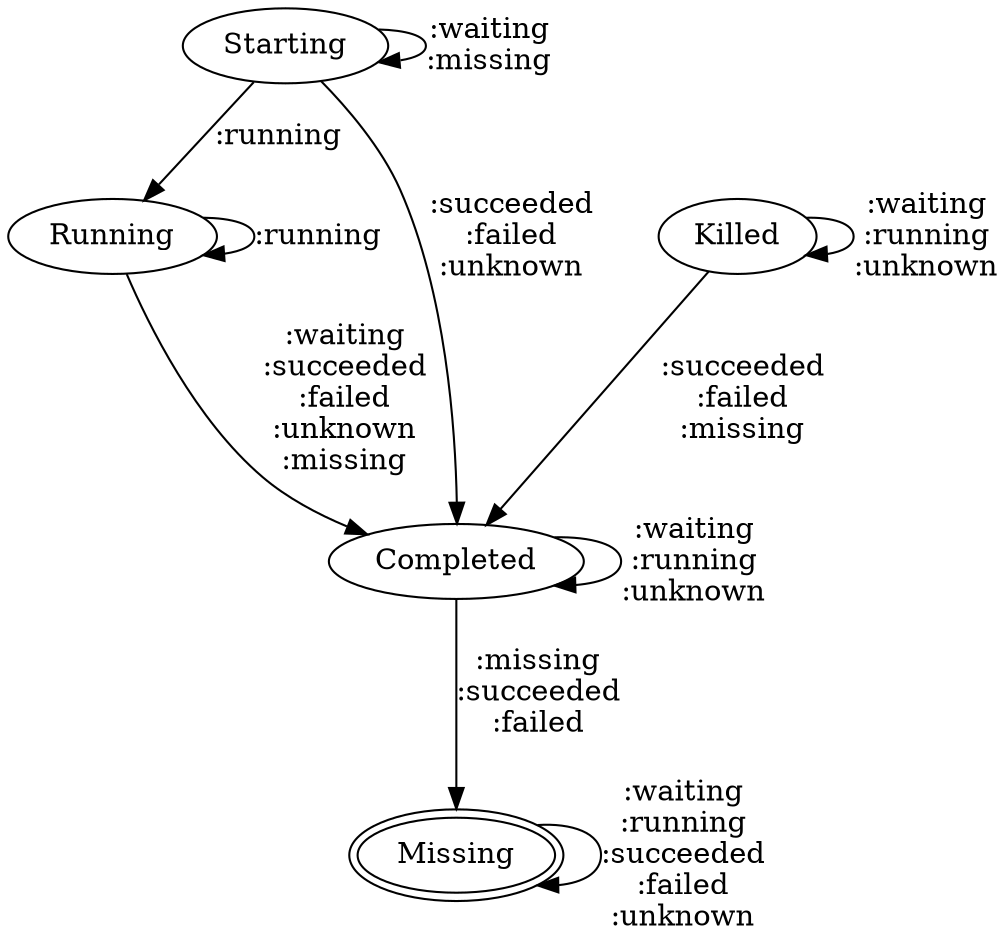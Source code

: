 # A graph showing valid transitions from expected states to expected states. Edges are annotated with
# which kubernetes staes the system may be in when it makes the transition.

digraph g {
	Starting -> Starting [label=":waiting\n:missing"]
	Starting -> Running [label=":running"]
        Starting -> Completed [label=":succeeded\n:failed\n:unknown"]

       
        Running -> Running [label=":running"]
        Running -> Completed [label=":waiting\n:succeeded\n:failed\n:unknown\n:missing"]

        Completed -> Completed [label=":waiting\n:running\n:unknown\n"]        
        Completed -> Missing [label=":missing\n:succeeded\n:failed"]        

        Killed -> Killed [label=":waiting\n:running\n:unknown\n"]        
        Killed -> Completed [label=":succeeded\n:failed\n:missing"]

       	Missing [peripheries=2]
        Missing -> Missing [label=":waiting\n:running\n:succeeded\n:failed\n:unknown"]
}
